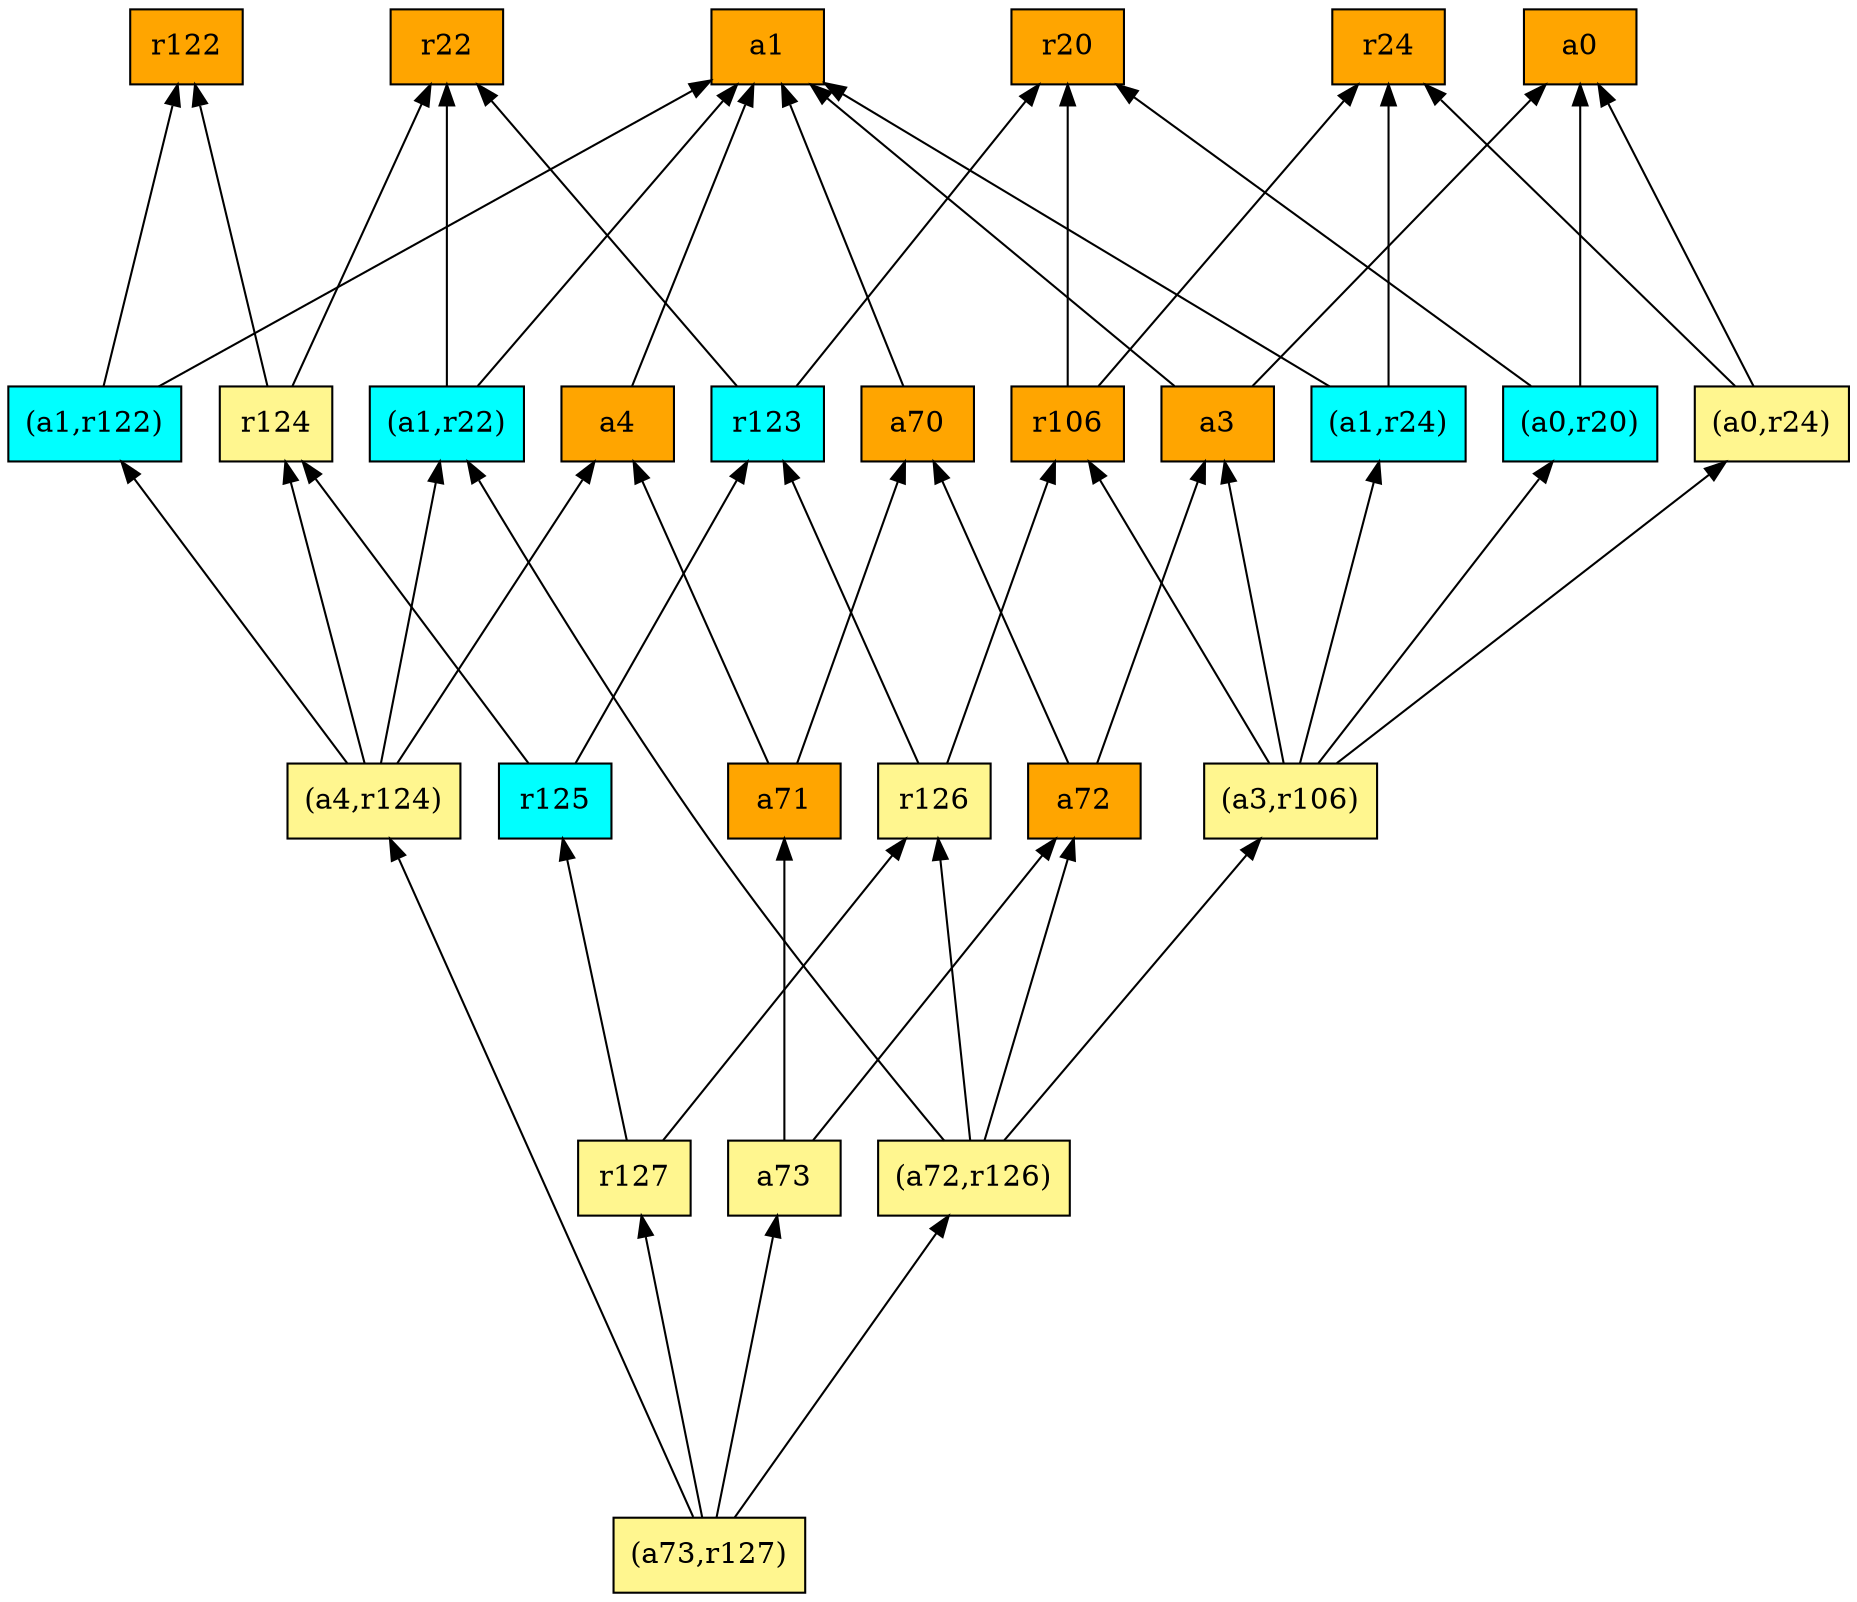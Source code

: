 digraph G {
rankdir=BT;ranksep="2.0";
"(a4,r124)" [shape=record,fillcolor=khaki1,style=filled,label="{(a4,r124)}"];
"r106" [shape=record,fillcolor=orange,style=filled,label="{r106}"];
"a71" [shape=record,fillcolor=orange,style=filled,label="{a71}"];
"r22" [shape=record,fillcolor=orange,style=filled,label="{r22}"];
"(a0,r20)" [shape=record,fillcolor=cyan,style=filled,label="{(a0,r20)}"];
"a3" [shape=record,fillcolor=orange,style=filled,label="{a3}"];
"(a1,r22)" [shape=record,fillcolor=cyan,style=filled,label="{(a1,r22)}"];
"a0" [shape=record,fillcolor=orange,style=filled,label="{a0}"];
"r123" [shape=record,fillcolor=cyan,style=filled,label="{r123}"];
"r127" [shape=record,fillcolor=khaki1,style=filled,label="{r127}"];
"a72" [shape=record,fillcolor=orange,style=filled,label="{a72}"];
"r125" [shape=record,fillcolor=cyan,style=filled,label="{r125}"];
"a73" [shape=record,fillcolor=khaki1,style=filled,label="{a73}"];
"a1" [shape=record,fillcolor=orange,style=filled,label="{a1}"];
"(a1,r24)" [shape=record,fillcolor=cyan,style=filled,label="{(a1,r24)}"];
"r122" [shape=record,fillcolor=orange,style=filled,label="{r122}"];
"(a3,r106)" [shape=record,fillcolor=khaki1,style=filled,label="{(a3,r106)}"];
"r24" [shape=record,fillcolor=orange,style=filled,label="{r24}"];
"a70" [shape=record,fillcolor=orange,style=filled,label="{a70}"];
"a4" [shape=record,fillcolor=orange,style=filled,label="{a4}"];
"(a0,r24)" [shape=record,fillcolor=khaki1,style=filled,label="{(a0,r24)}"];
"r20" [shape=record,fillcolor=orange,style=filled,label="{r20}"];
"(a1,r122)" [shape=record,fillcolor=cyan,style=filled,label="{(a1,r122)}"];
"r126" [shape=record,fillcolor=khaki1,style=filled,label="{r126}"];
"(a73,r127)" [shape=record,fillcolor=khaki1,style=filled,label="{(a73,r127)}"];
"(a72,r126)" [shape=record,fillcolor=khaki1,style=filled,label="{(a72,r126)}"];
"r124" [shape=record,fillcolor=khaki1,style=filled,label="{r124}"];
"(a4,r124)" -> "(a1,r22)"
"(a4,r124)" -> "a4"
"(a4,r124)" -> "(a1,r122)"
"(a4,r124)" -> "r124"
"r106" -> "r20"
"r106" -> "r24"
"a71" -> "a4"
"a71" -> "a70"
"(a0,r20)" -> "a0"
"(a0,r20)" -> "r20"
"a3" -> "a1"
"a3" -> "a0"
"(a1,r22)" -> "a1"
"(a1,r22)" -> "r22"
"r123" -> "r20"
"r123" -> "r22"
"r127" -> "r125"
"r127" -> "r126"
"a72" -> "a3"
"a72" -> "a70"
"r125" -> "r123"
"r125" -> "r124"
"a73" -> "a71"
"a73" -> "a72"
"(a1,r24)" -> "a1"
"(a1,r24)" -> "r24"
"(a3,r106)" -> "r106"
"(a3,r106)" -> "(a1,r24)"
"(a3,r106)" -> "(a0,r20)"
"(a3,r106)" -> "a3"
"(a3,r106)" -> "(a0,r24)"
"a70" -> "a1"
"a4" -> "a1"
"(a0,r24)" -> "a0"
"(a0,r24)" -> "r24"
"(a1,r122)" -> "a1"
"(a1,r122)" -> "r122"
"r126" -> "r106"
"r126" -> "r123"
"(a73,r127)" -> "(a4,r124)"
"(a73,r127)" -> "r127"
"(a73,r127)" -> "(a72,r126)"
"(a73,r127)" -> "a73"
"(a72,r126)" -> "(a3,r106)"
"(a72,r126)" -> "(a1,r22)"
"(a72,r126)" -> "r126"
"(a72,r126)" -> "a72"
"r124" -> "r122"
"r124" -> "r22"
}